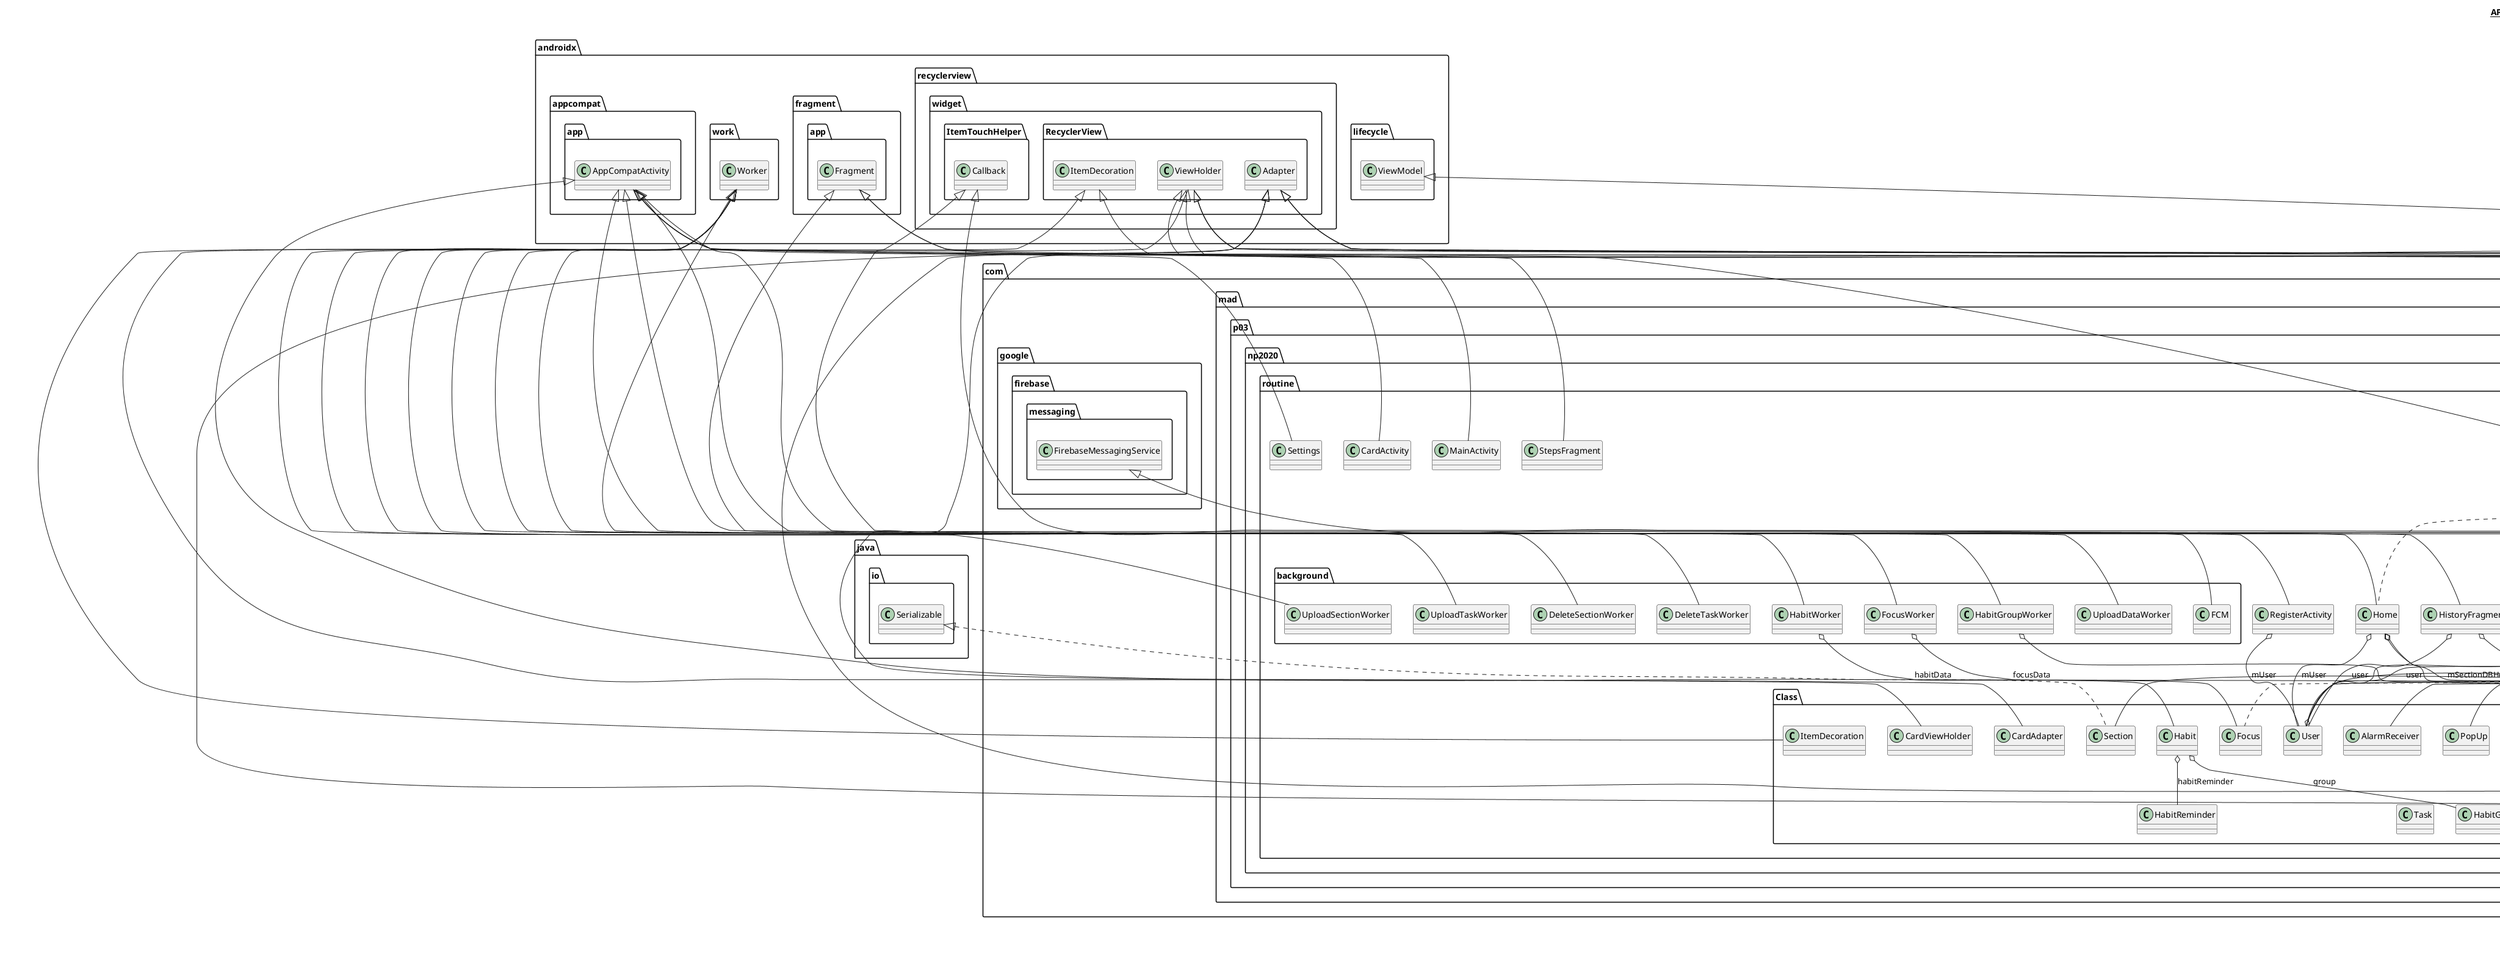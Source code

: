 @startuml

title __APP's Class Diagram__\n

  namespace com.mad.p03.np2020.routine {
    namespace Adapter {
      class com.mad.p03.np2020.routine.Adapter.FocusAdapter {
      }
    }
  }
  

  namespace com.mad.p03.np2020.routine {
    namespace Adapter {
      class com.mad.p03.np2020.routine.Adapter.HabitAdapter {
      }
    }
  }
  

  namespace com.mad.p03.np2020.routine {
    namespace Adapter {
      class com.mad.p03.np2020.routine.Adapter.HabitGroupAdapter {
      }
    }
  }
  

  namespace com.mad.p03.np2020.routine {
    namespace Adapter {
      interface com.mad.p03.np2020.routine.Adapter.HomeItemTouchHelperAdapter {
      }
    }
  }
  

  namespace com.mad.p03.np2020.routine {
    namespace Adapter {
      class com.mad.p03.np2020.routine.Adapter.HomePageAdapter {
      }
    }
  }
  

  namespace com.mad.p03.np2020.routine {
    namespace Adapter {
      class com.mad.p03.np2020.routine.Adapter.MyHomeItemTouchHelper {
      }
    }
  }
  

  namespace com.mad.p03.np2020.routine {
    namespace Adapter {
      class com.mad.p03.np2020.routine.Adapter.MySpinnerColorAdapter {
      }
    }
  }
  

  namespace com.mad.p03.np2020.routine {
    namespace Adapter {
      class com.mad.p03.np2020.routine.Adapter.MySpinnerIconsAdapter {
      }
    }
  }
  

  namespace com.mad.p03.np2020.routine {
    namespace Adapter {
      class com.mad.p03.np2020.routine.Adapter.MyTaskTouchHelper {
      }
    }
  }
  

  namespace com.mad.p03.np2020.routine {
    namespace Adapter {
      interface com.mad.p03.np2020.routine.Adapter.OnItemClickListener {
      }
    }
  }
  

  namespace com.mad.p03.np2020.routine {
    namespace Adapter {
      interface com.mad.p03.np2020.routine.Adapter.OnSectionListener {
      }
    }
  }
  

  namespace com.mad.p03.np2020.routine {
    namespace Adapter {
      class com.mad.p03.np2020.routine.Adapter.TaskAdapter {
      }
    }
  }
  

  namespace com.mad.p03.np2020.routine {
    namespace Adapter {
      interface com.mad.p03.np2020.routine.Adapter.TaskTouchHelperAdapter {
      }
    }
  }
  

  namespace com.mad.p03.np2020.routine {
    class com.mad.p03.np2020.routine.BlankViewModel {
    }
  }
  

  namespace com.mad.p03.np2020.routine {
    class com.mad.p03.np2020.routine.BuildConfig {
    }
  }
  

  namespace com.mad.p03.np2020.routine {
    class com.mad.p03.np2020.routine.CardActivity {
    }
  }
  

  namespace com.mad.p03.np2020.routine {
    namespace Class {
      class com.mad.p03.np2020.routine.Class.AlarmReceiver {
      }
    }
  }
  

  namespace com.mad.p03.np2020.routine {
    namespace Class {
      class com.mad.p03.np2020.routine.Class.CardAdapter {
      }
    }
  }
  

  namespace com.mad.p03.np2020.routine {
    namespace Class {
      class com.mad.p03.np2020.routine.Class.CardViewHolder {
      }
    }
  }
  

  namespace com.mad.p03.np2020.routine {
    namespace Class {
      class com.mad.p03.np2020.routine.Class.Focus {
      }
    }
  }
  

  namespace com.mad.p03.np2020.routine {
    namespace Class {
      class com.mad.p03.np2020.routine.Class.Habit {
      }
    }
  }
  

  namespace com.mad.p03.np2020.routine {
    namespace Class {
      class com.mad.p03.np2020.routine.Class.HabitGroup {
      }
    }
  }
  

  namespace com.mad.p03.np2020.routine {
    namespace Class {
      class com.mad.p03.np2020.routine.Class.HabitReminder {
      }
    }
  }
  

  namespace com.mad.p03.np2020.routine {
    namespace Class {
      class com.mad.p03.np2020.routine.Class.ItemDecoration {
      }
    }
  }
  

  namespace com.mad.p03.np2020.routine {
    namespace Class {
      class com.mad.p03.np2020.routine.Class.Label {
      }
    }
  }
  

  namespace com.mad.p03.np2020.routine {
    namespace Class {
      class com.mad.p03.np2020.routine.Class.PopUp {
      }
    }
  }
  

  namespace com.mad.p03.np2020.routine {
    namespace Class {
      class com.mad.p03.np2020.routine.Class.Section {
      }
    }
  }
  

  namespace com.mad.p03.np2020.routine {
    namespace Class {
      class com.mad.p03.np2020.routine.Class.Steps {
      }
    }
  }
  

  namespace com.mad.p03.np2020.routine {
    namespace Class {
      class com.mad.p03.np2020.routine.Class.Task {
      }
    }
  }
  

  namespace com.mad.p03.np2020.routine {
    namespace Class {
      class com.mad.p03.np2020.routine.Class.User {
      }
    }
  }
  

  namespace com.mad.p03.np2020.routine {
    namespace Class {
      class com.mad.p03.np2020.routine.Class.todoListItem {
      }
    }
  }
  

  namespace com.mad.p03.np2020.routine {
    class com.mad.p03.np2020.routine.ViewHolder.DividerItemDecoration {
    }
  }
  

  namespace com.mad.p03.np2020.routine {
    class com.mad.p03.np2020.routine.FocusActivity {
    }
  }
  

  namespace com.mad.p03.np2020.routine {
    class com.mad.p03.np2020.routine.HabitActivity {
    }
  }
  

  namespace com.mad.p03.np2020.routine {
    class com.mad.p03.np2020.routine.HistoryFragment {
    }
  }
  

  namespace com.mad.p03.np2020.routine {
    class com.mad.p03.np2020.routine.Home {
    }
  }
  

  namespace com.mad.p03.np2020.routine {
    class com.mad.p03.np2020.routine.LoginActivity {
    }
  }
  

  namespace com.mad.p03.np2020.routine {
    class com.mad.p03.np2020.routine.MainActivity {
    }
  }
  

  namespace com.mad.p03.np2020.routine {
    class com.mad.p03.np2020.routine.NotesFragment {
    }
  }
  

  namespace com.mad.p03.np2020.routine {
    class com.mad.p03.np2020.routine.RegisterActivity {
    }
  }
  

  namespace com.mad.p03.np2020.routine {
    class com.mad.p03.np2020.routine.Settings {
    }
  }
  

  namespace com.mad.p03.np2020.routine {
    class com.mad.p03.np2020.routine.StepsFragment {
    }
  }
  

  namespace com.mad.p03.np2020.routine {
    class com.mad.p03.np2020.routine.TaskActivity {
    }
  }
  

  namespace com.mad.p03.np2020.routine {
    namespace ViewHolder {
      class com.mad.p03.np2020.routine.ViewHolder.FocusViewHolder {
      }
    }
  }
  

  namespace com.mad.p03.np2020.routine {
    namespace ViewHolder {
      class com.mad.p03.np2020.routine.ViewHolder.HabitGroupHolder {
      }
    }
  }
  

  namespace com.mad.p03.np2020.routine {
    namespace ViewHolder {
      class com.mad.p03.np2020.routine.ViewHolder.HabitHolder {
      }
    }
  }
  

  namespace com.mad.p03.np2020.routine {
    namespace ViewHolder {
      class com.mad.p03.np2020.routine.ViewHolder.MyHomeViewHolder {
      }
    }
  }
  

  namespace com.mad.p03.np2020.routine {
    namespace ViewHolder {
      class com.mad.p03.np2020.routine.ViewHolder.TaskViewHolder {
      }
    }
  }
  

  namespace com.mad.p03.np2020.routine {
    namespace background {
      class com.mad.p03.np2020.routine.background.DeleteSectionWorker {
      }
    }
  }
  

  namespace com.mad.p03.np2020.routine {
    namespace background {
      class com.mad.p03.np2020.routine.background.DeleteTaskWorker {
      }
    }
  }
  

  namespace com.mad.p03.np2020.routine {
    namespace background {
      class com.mad.p03.np2020.routine.background.FCM {
      }
    }
  }
  

  namespace com.mad.p03.np2020.routine {
    namespace background {
      class com.mad.p03.np2020.routine.background.FocusWorker {
      }
    }
  }
  

  namespace com.mad.p03.np2020.routine {
    namespace background {
      class com.mad.p03.np2020.routine.background.HabitGroupWorker {
      }
    }
  }
  

  namespace com.mad.p03.np2020.routine {
    namespace background {
      class com.mad.p03.np2020.routine.background.HabitWorker {
      }
    }
  }
  

  namespace com.mad.p03.np2020.routine {
    namespace background {
      class com.mad.p03.np2020.routine.background.UploadDataWorker {
      }
    }
  }
  

  namespace com.mad.p03.np2020.routine {
    namespace background {
      class com.mad.p03.np2020.routine.background.UploadSectionWorker {
      }
    }
  }
  

  namespace com.mad.p03.np2020.routine {
    namespace background {
      class com.mad.p03.np2020.routine.background.UploadTaskWorker {
      }
    }
  }
  

  namespace com.mad.p03.np2020.routine {
    namespace database {
      class com.mad.p03.np2020.routine.database.CardDBHelper {
      }
    }
  }
  

  namespace com.mad.p03.np2020.routine {
    namespace database {
      class com.mad.p03.np2020.routine.database.DBHelper {
      }
    }
  }
  

  namespace com.mad.p03.np2020.routine {
    namespace database {
      class com.mad.p03.np2020.routine.database.FocusDBHelper {
      }
    }
  }
  

  namespace com.mad.p03.np2020.routine {
    namespace database {
      class com.mad.p03.np2020.routine.database.HabitDBHelper {
      }
    }
  }
  

  namespace com.mad.p03.np2020.routine {
    namespace database {
      class com.mad.p03.np2020.routine.database.HabitGroupDBHelper {
      }
    }
  }
  

  namespace com.mad.p03.np2020.routine {
    namespace database {
      interface com.mad.p03.np2020.routine.database.MyDatabaseListener {
      }
    }
  }
  

  namespace com.mad.p03.np2020.routine {
    namespace database {
      class com.mad.p03.np2020.routine.database.SectionDBHelper {
      }
    }
  }
  

  namespace com.mad.p03.np2020.routine {
    namespace database {
      class com.mad.p03.np2020.routine.database.TaskDBHelper {
      }
    }
  }
  

  namespace com.mad.p03.np2020.routine {
    namespace database {
      class com.mad.p03.np2020.routine.database.UserDBHelper {
      }
    }
  }
  

  com.mad.p03.np2020.routine.Adapter.FocusAdapter -up-|> androidx.recyclerview.widget.RecyclerView.Adapter
  com.mad.p03.np2020.routine.Adapter.FocusAdapter o-- com.mad.p03.np2020.routine.database.FocusDBHelper : focusDBHelper
  com.mad.p03.np2020.routine.Adapter.FocusAdapter o-- com.mad.p03.np2020.routine.Class.User : user
  com.mad.p03.np2020.routine.Adapter.HabitAdapter -up-|> androidx.recyclerview.widget.RecyclerView.Adapter
  com.mad.p03.np2020.routine.Adapter.HabitAdapter o-- com.mad.p03.np2020.routine.Class.Habit.HabitList : _habitList
  com.mad.p03.np2020.routine.Adapter.HabitAdapter o-- com.mad.p03.np2020.routine.database.HabitDBHelper : dbHandler
  com.mad.p03.np2020.routine.Adapter.HabitAdapter o-- com.mad.p03.np2020.routine.Adapter.OnItemClickListener : mListener
  com.mad.p03.np2020.routine.Adapter.HabitGroupAdapter -up-|> androidx.recyclerview.widget.RecyclerView.Adapter
  com.mad.p03.np2020.routine.Adapter.HabitGroupAdapter o-- com.mad.p03.np2020.routine.Adapter.OnItemClickListener : mListener
  com.mad.p03.np2020.routine.Adapter.HomePageAdapter .up.|> com.mad.p03.np2020.routine.Adapter.HomeItemTouchHelperAdapter
  com.mad.p03.np2020.routine.Adapter.HomePageAdapter .up.|> com.mad.p03.np2020.routine.Adapter.OnSectionListener
  com.mad.p03.np2020.routine.Adapter.HomePageAdapter -up-|> androidx.recyclerview.widget.RecyclerView.Adapter
  com.mad.p03.np2020.routine.Adapter.MyHomeItemTouchHelper -up-|> androidx.recyclerview.widget.ItemTouchHelper.Callback
  com.mad.p03.np2020.routine.Adapter.MyHomeItemTouchHelper o-- com.mad.p03.np2020.routine.Adapter.HomeItemTouchHelperAdapter : mAdapter
  com.mad.p03.np2020.routine.Adapter.MySpinnerColorAdapter -up-|> android.widget.BaseAdapter
  com.mad.p03.np2020.routine.Adapter.MySpinnerIconsAdapter -up-|> android.widget.BaseAdapter
  com.mad.p03.np2020.routine.Adapter.MyTaskTouchHelper -up-|> androidx.recyclerview.widget.ItemTouchHelper.Callback
  com.mad.p03.np2020.routine.Adapter.MyTaskTouchHelper o-- com.mad.p03.np2020.routine.Adapter.TaskTouchHelperAdapter : mTaskTouchHelperAdapter
  com.mad.p03.np2020.routine.Adapter.TaskAdapter .up.|> com.mad.p03.np2020.routine.Adapter.TaskTouchHelperAdapter
  com.mad.p03.np2020.routine.Adapter.TaskAdapter -up-|> androidx.recyclerview.widget.RecyclerView.Adapter
  com.mad.p03.np2020.routine.BlankViewModel -up-|> androidx.lifecycle.ViewModel
  com.mad.p03.np2020.routine.CardActivity -up-|> androidx.appcompat.app.AppCompatActivity
  com.mad.p03.np2020.routine.Class.AlarmReceiver -up-|> android.content.BroadcastReceiver
  com.mad.p03.np2020.routine.Class.CardAdapter -up-|> androidx.recyclerview.widget.RecyclerView.Adapter
  com.mad.p03.np2020.routine.Class.CardViewHolder -up-|> androidx.recyclerview.widget.RecyclerView.ViewHolder
  com.mad.p03.np2020.routine.Class.Focus .up.|> android.os.Parcelable
  com.mad.p03.np2020.routine.Class.Habit o-- com.mad.p03.np2020.routine.Class.HabitGroup : group
  com.mad.p03.np2020.routine.Class.Habit o-- com.mad.p03.np2020.routine.Class.HabitReminder : habitReminder
  com.mad.p03.np2020.routine.Class.ItemDecoration -up-|> androidx.recyclerview.widget.RecyclerView.ItemDecoration
  com.mad.p03.np2020.routine.Class.PopUp -up-|> android.app.Activity
  com.mad.p03.np2020.routine.Class.Section .up.|> java.io.Serializable
  com.mad.p03.np2020.routine.Class.User .up.|> android.os.Parcelable
  com.mad.p03.np2020.routine.Class.User o-- com.mad.p03.np2020.routine.database.FocusDBHelper : focusDBHelper
  com.mad.p03.np2020.routine.ViewHolder.DividerItemDecoration -up-|> androidx.recyclerview.widget.RecyclerView.ItemDecoration
  com.mad.p03.np2020.routine.FocusActivity .up.|> android.view.View.OnClickListener
  com.mad.p03.np2020.routine.FocusActivity .up.|> android.view.View.OnFocusChangeListener
  com.mad.p03.np2020.routine.FocusActivity .up.|> android.view.View.OnLongClickListener
  com.mad.p03.np2020.routine.FocusActivity .up.|> android.view.View.OnTouchListener
  com.mad.p03.np2020.routine.FocusActivity .up.|> com.mad.p03.np2020.routine.HistoryFragment.OnFragmentInteractionListener
  com.mad.p03.np2020.routine.FocusActivity -up-|> androidx.appcompat.app.AppCompatActivity
  com.mad.p03.np2020.routine.FocusActivity o-- com.mad.p03.np2020.routine.database.FocusDBHelper : focusDBHelper
  com.mad.p03.np2020.routine.FocusActivity o-- com.mad.p03.np2020.routine.Class.User : user
  com.mad.p03.np2020.routine.HabitActivity .up.|> android.view.View.OnClickListener
  com.mad.p03.np2020.routine.HabitActivity .up.|> com.mad.p03.np2020.routine.Adapter.OnItemClickListener
  com.mad.p03.np2020.routine.HabitActivity -up-|> androidx.appcompat.app.AppCompatActivity
  com.mad.p03.np2020.routine.HabitActivity o-- com.mad.p03.np2020.routine.Adapter.HabitGroupAdapter : groupAdapter
  com.mad.p03.np2020.routine.HabitActivity o-- com.mad.p03.np2020.routine.database.HabitGroupDBHelper : group_dbhandler
  com.mad.p03.np2020.routine.HabitActivity o-- com.mad.p03.np2020.routine.Adapter.HabitAdapter : habitAdapter
  com.mad.p03.np2020.routine.HabitActivity o-- com.mad.p03.np2020.routine.database.HabitDBHelper : habit_dbHandler
  com.mad.p03.np2020.routine.HabitActivity o-- com.mad.p03.np2020.routine.Class.User : user
  com.mad.p03.np2020.routine.HistoryFragment -up-|> androidx.fragment.app.Fragment
  com.mad.p03.np2020.routine.HistoryFragment o-- com.mad.p03.np2020.routine.database.FocusDBHelper : focusDBHelper
  com.mad.p03.np2020.routine.HistoryFragment o-- com.mad.p03.np2020.routine.HistoryFragment.OnFragmentInteractionListener : mListener
  com.mad.p03.np2020.routine.HistoryFragment o-- com.mad.p03.np2020.routine.Class.User : user
  com.mad.p03.np2020.routine.Home .up.|> com.mad.p03.np2020.routine.database.MyDatabaseListener
  com.mad.p03.np2020.routine.Home -up-|> androidx.appcompat.app.AppCompatActivity
  com.mad.p03.np2020.routine.Home o-- com.mad.p03.np2020.routine.Adapter.HomePageAdapter : mHomePageAdapter
  com.mad.p03.np2020.routine.Home o-- com.mad.p03.np2020.routine.database.SectionDBHelper : mSectionDBHelper
  com.mad.p03.np2020.routine.Home o-- com.mad.p03.np2020.routine.Class.User : mUser
  com.mad.p03.np2020.routine.LoginActivity .up.|> android.view.View.OnClickListener
  com.mad.p03.np2020.routine.LoginActivity .up.|> android.view.View.OnFocusChangeListener
  com.mad.p03.np2020.routine.LoginActivity .up.|> android.view.View.OnKeyListener
  com.mad.p03.np2020.routine.LoginActivity -up-|> androidx.appcompat.app.AppCompatActivity
  com.mad.p03.np2020.routine.LoginActivity o-- com.mad.p03.np2020.routine.database.UserDBHelper : userDatabase
  com.mad.p03.np2020.routine.MainActivity -up-|> androidx.appcompat.app.AppCompatActivity
  com.mad.p03.np2020.routine.NotesFragment -up-|> androidx.fragment.app.Fragment
  com.mad.p03.np2020.routine.RegisterActivity -up-|> androidx.appcompat.app.AppCompatActivity
  com.mad.p03.np2020.routine.RegisterActivity o-- com.mad.p03.np2020.routine.Class.User : mUser
  com.mad.p03.np2020.routine.Settings -up-|> androidx.appcompat.app.AppCompatActivity
  com.mad.p03.np2020.routine.StepsFragment -up-|> androidx.fragment.app.Fragment
  com.mad.p03.np2020.routine.TaskActivity .up.|> android.widget.TextView.OnEditorActionListener
  com.mad.p03.np2020.routine.TaskActivity .up.|> com.mad.p03.np2020.routine.database.MyDatabaseListener
  com.mad.p03.np2020.routine.TaskActivity -up-|> androidx.appcompat.app.AppCompatActivity
  com.mad.p03.np2020.routine.TaskActivity o-- com.mad.p03.np2020.routine.Class.Section : mSection
  com.mad.p03.np2020.routine.TaskActivity o-- com.mad.p03.np2020.routine.Adapter.TaskAdapter : mTaskAdapter
  com.mad.p03.np2020.routine.ViewHolder.FocusViewHolder .up.|> android.view.View.OnClickListener
  com.mad.p03.np2020.routine.ViewHolder.FocusViewHolder -up-|> androidx.recyclerview.widget.RecyclerView.ViewHolder
  com.mad.p03.np2020.routine.ViewHolder.FocusViewHolder o-- com.mad.p03.np2020.routine.Adapter.FocusAdapter : adapter
  com.mad.p03.np2020.routine.ViewHolder.HabitGroupHolder -up-|> androidx.recyclerview.widget.RecyclerView.ViewHolder
  com.mad.p03.np2020.routine.ViewHolder.HabitHolder -up-|> androidx.recyclerview.widget.RecyclerView.ViewHolder
  com.mad.p03.np2020.routine.ViewHolder.MyHomeViewHolder .up.|> android.view.GestureDetector.OnGestureListener
  com.mad.p03.np2020.routine.ViewHolder.MyHomeViewHolder .up.|> android.view.View.OnTouchListener
  com.mad.p03.np2020.routine.ViewHolder.MyHomeViewHolder -up-|> androidx.recyclerview.widget.RecyclerView.ViewHolder
  com.mad.p03.np2020.routine.ViewHolder.MyHomeViewHolder o-- com.mad.p03.np2020.routine.Adapter.OnSectionListener : mOnSectionListener
  com.mad.p03.np2020.routine.ViewHolder.TaskViewHolder .up.|> android.view.GestureDetector.OnGestureListener
  com.mad.p03.np2020.routine.ViewHolder.TaskViewHolder .up.|> android.view.View.OnTouchListener
  com.mad.p03.np2020.routine.ViewHolder.TaskViewHolder -up-|> androidx.recyclerview.widget.RecyclerView.ViewHolder
  com.mad.p03.np2020.routine.ViewHolder.TaskViewHolder o-- com.mad.p03.np2020.routine.Adapter.TaskTouchHelperAdapter : mTaskTouchHelperAdapter
  com.mad.p03.np2020.routine.background.DeleteSectionWorker -up-|> androidx.work.Worker
  com.mad.p03.np2020.routine.background.DeleteTaskWorker -up-|> androidx.work.Worker
  com.mad.p03.np2020.routine.background.FCM -up-|> com.google.firebase.messaging.FirebaseMessagingService
  com.mad.p03.np2020.routine.background.FocusWorker -up-|> androidx.work.Worker
  com.mad.p03.np2020.routine.background.FocusWorker o-- com.mad.p03.np2020.routine.Class.Focus : focusData
  com.mad.p03.np2020.routine.background.HabitGroupWorker -up-|> androidx.work.Worker
  com.mad.p03.np2020.routine.background.HabitGroupWorker o-- com.mad.p03.np2020.routine.Class.HabitGroup : habitGroupData
  com.mad.p03.np2020.routine.background.HabitWorker -up-|> androidx.work.Worker
  com.mad.p03.np2020.routine.background.HabitWorker o-- com.mad.p03.np2020.routine.Class.Habit : habitData
  com.mad.p03.np2020.routine.background.UploadDataWorker -up-|> androidx.work.Worker
  com.mad.p03.np2020.routine.background.UploadSectionWorker -up-|> androidx.work.Worker
  com.mad.p03.np2020.routine.background.UploadTaskWorker -up-|> androidx.work.Worker
  com.mad.p03.np2020.routine.database.CardDBHelper -up-|> android.database.sqlite.SQLiteOpenHelper
  com.mad.p03.np2020.routine.database.DBHelper -up-|> android.database.sqlite.SQLiteOpenHelper
  com.mad.p03.np2020.routine.database.FocusDBHelper .up.|> android.os.Parcelable
  com.mad.p03.np2020.routine.database.FocusDBHelper -up-|> com.mad.p03.np2020.routine.database.DBHelper
  com.mad.p03.np2020.routine.database.HabitDBHelper -up-|> com.mad.p03.np2020.routine.database.DBHelper
  com.mad.p03.np2020.routine.database.HabitGroupDBHelper -up-|> com.mad.p03.np2020.routine.database.DBHelper
  com.mad.p03.np2020.routine.database.SectionDBHelper -up-|> com.mad.p03.np2020.routine.database.DBHelper
  com.mad.p03.np2020.routine.database.TaskDBHelper -up-|> com.mad.p03.np2020.routine.database.DBHelper
  com.mad.p03.np2020.routine.database.UserDBHelper -up-|> com.mad.p03.np2020.routine.database.DBHelper


right footer


PlantUML diagram generated by SketchIt! (https://bitbucket.org/pmesmeur/sketch.it)
For more information about this tool, please contact philippe.mesmeur@gmail.com
endfooter

@enduml
